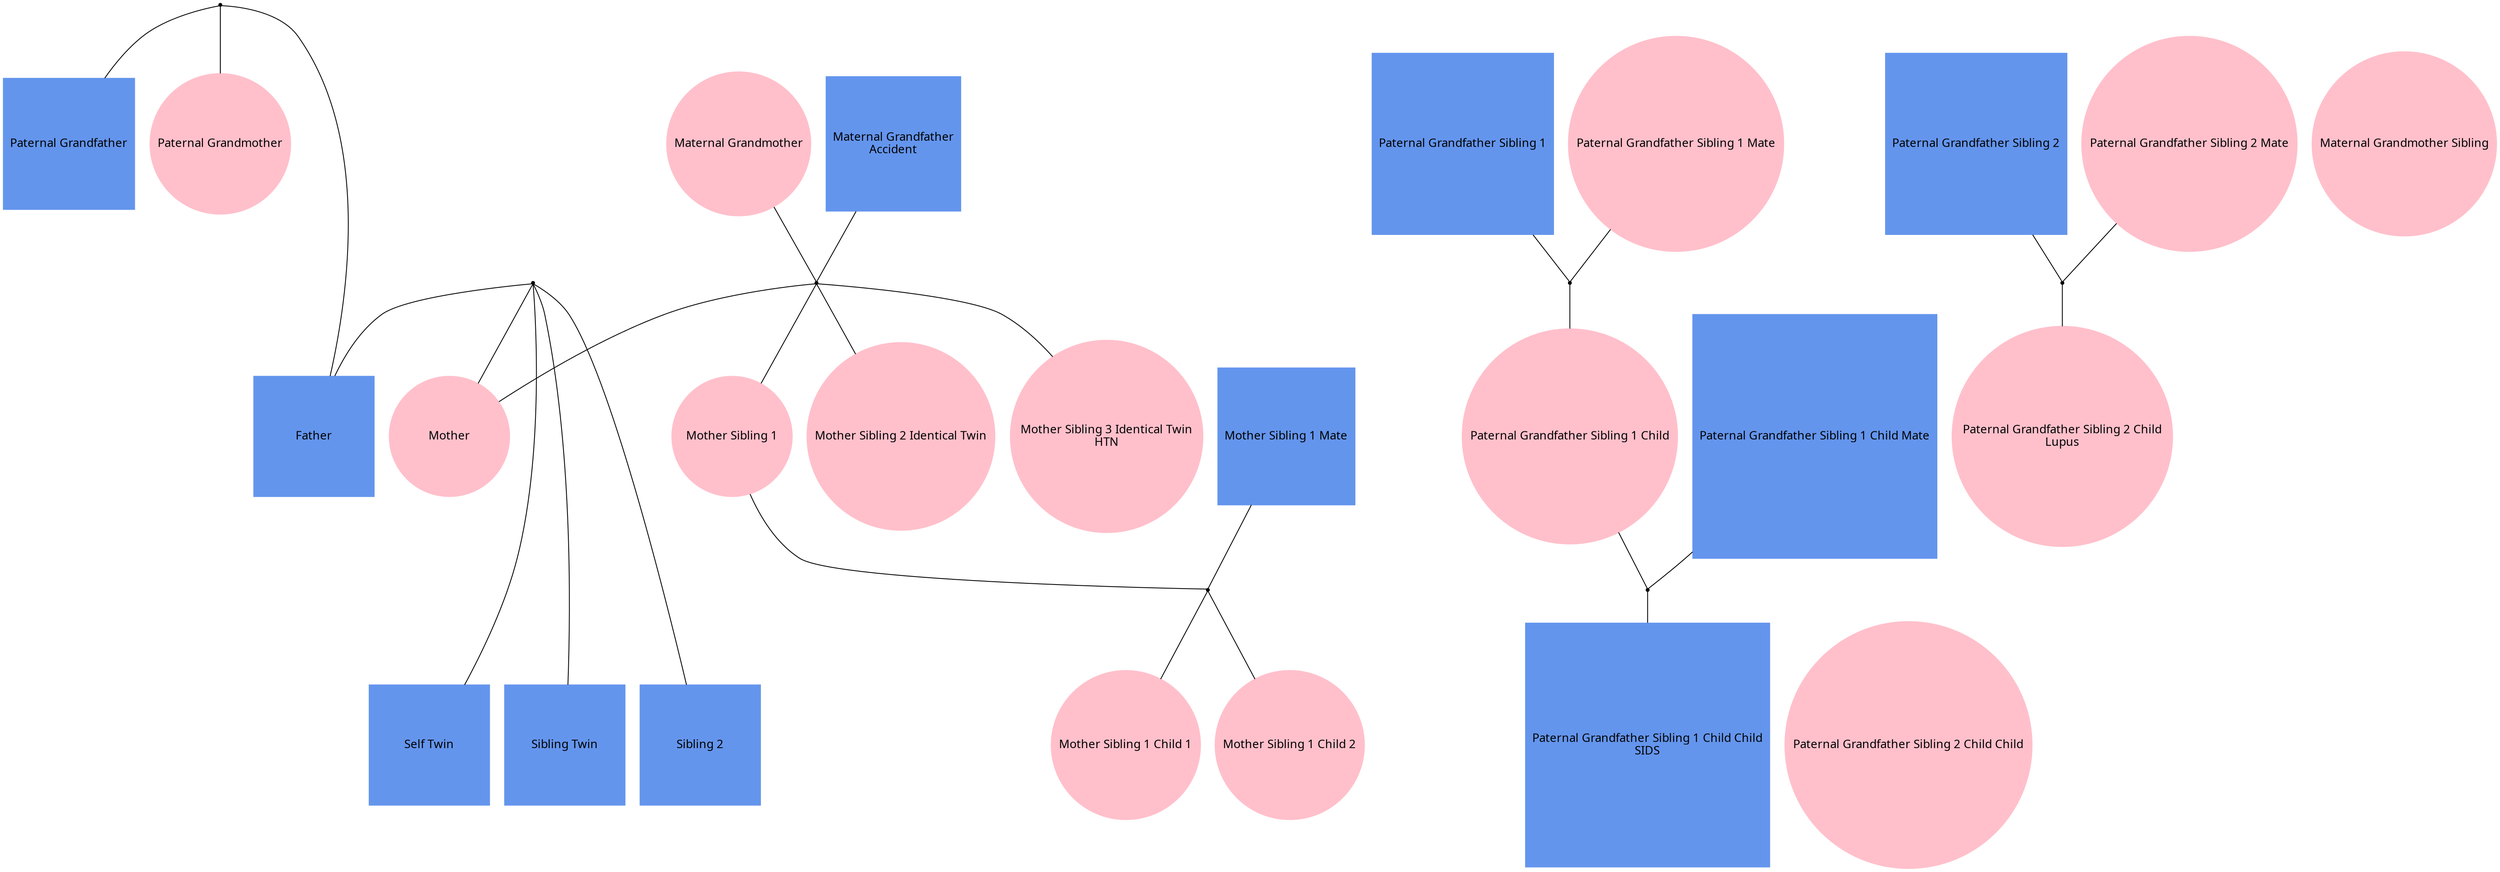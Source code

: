
graph f7 {
ordering=out;

"Self Twin" [fontname="helvetica:bold", width=2, shape=box, style=filled, regular=1, color="cornflowerblue"];
"Sibling Twin" [fontname="helvetica:bold", width=2, shape=box, style=filled, regular=1, color="cornflowerblue"];
"Sibling 2" [fontname="helvetica:bold", width=2, shape=box, style=filled, regular=1, color="cornflowerblue"];
"Father" [fontname="helvetica:bold", width=2, shape=box, style=filled, regular=1, color="cornflowerblue"];
"Paternal Grandmother" [fontname="helvetica:bold", width=2, shape=oval, style=filled, regular=1, color="pink"];
"Paternal Grandfather" [fontname="helvetica:bold", width=2, shape=box, style=filled, regular=1, color="cornflowerblue"];
"Paternal Grandfather Sibling 1" [fontname="helvetica:bold", width=2, shape=box, style=filled, regular=1, color="cornflowerblue"];
"Paternal Grandfather Sibling 1 Mate" [fontname="helvetica:bold", width=2, shape=oval, style=filled, regular=1, color="pink"];
"Paternal Grandfather Sibling 1 Child" [fontname="helvetica:bold", width=2, shape=oval, style=filled, regular=1, color="pink"];
"Paternal Grandfather Sibling 1 Child Mate" [fontname="helvetica:bold", width=2, shape=box, style=filled, regular=1, color="cornflowerblue"];
"Paternal Grandfather Sibling 1 Child Child\nSIDS" [fontname="helvetica:bold", width=2, shape=box, style=filled, regular=1, color="cornflowerblue"];
"Paternal Grandfather Sibling 2" [fontname="helvetica:bold", width=2, shape=box, style=filled, regular=1, color="cornflowerblue"];
"Paternal Grandfather Sibling 2 Mate" [fontname="helvetica:bold", width=2, shape=oval, style=filled, regular=1, color="pink"];
"Paternal Grandfather Sibling 2 Child\nLupus" [fontname="helvetica:bold", width=2, shape=oval, style=filled, regular=1, color="pink"];
"Paternal Grandfather Sibling 2 Child Child" [fontname="helvetica:bold", width=2, shape=oval, style=filled, regular=1, color="pink"];
"Mother" [fontname="helvetica:bold", width=2, shape=oval, style=filled, regular=1, color="pink"];
"Mother Sibling 1" [fontname="helvetica:bold", width=2, shape=oval, style=filled, regular=1, color="pink"];
"Mother Sibling 1 Mate" [fontname="helvetica:bold", width=2, shape=box, style=filled, regular=1, color="cornflowerblue"];
"Mother Sibling 1 Child 1" [fontname="helvetica:bold", width=2, shape=oval, style=filled, regular=1, color="pink"];
"Mother Sibling 1 Child 2" [fontname="helvetica:bold", width=2, shape=oval, style=filled, regular=1, color="pink"];
"Mother Sibling 2 Identical Twin" [fontname="helvetica:bold", width=2, shape=oval, style=filled, regular=1, color="pink"];
"Mother Sibling 3 Identical Twin\nHTN" [fontname="helvetica:bold", width=2, shape=oval, style=filled, regular=1, color="pink"];
"Maternal Grandmother" [fontname="helvetica:bold", width=2, shape=oval, style=filled, regular=1, color="pink"];
"Maternal Grandmother Sibling" [fontname="helvetica:bold", width=2, shape=oval, style=filled, regular=1, color="pink"];
"Maternal Grandfather\nAccident" [fontname="helvetica:bold", width=2, shape=box, style=filled, regular=1, color="cornflowerblue"];

"father+mother" [shape=point];
"paternalgrandfather+paternalgrandmother" [shape=point];
"paternalgrandfathersibling1+paternalgrandfathersibling1mate" [shape=point];
"paternalgrandfathersibling1childmate+paternalgrandfathersibling1child" [shape=point];
"paternalgrandfathersibling2+paternalgrandfathersibling2mate" [shape=point];
"mothersibling1mate+mothersibling1" [shape=point];
"maternalgrandfather+maternalgrandmother" [shape=point];

"Father" -- "father+mother" -- "Mother";
"Paternal Grandfather" -- "paternalgrandfather+paternalgrandmother" -- "Paternal Grandmother";
"Paternal Grandfather Sibling 1" -- "paternalgrandfathersibling1+paternalgrandfathersibling1mate" -- "Paternal Grandfather Sibling 1 Mate";
"Paternal Grandfather Sibling 1 Child Mate" -- "paternalgrandfathersibling1childmate+paternalgrandfathersibling1child" -- "Paternal Grandfather Sibling 1 Child";
"Paternal Grandfather Sibling 2" -- "paternalgrandfathersibling2+paternalgrandfathersibling2mate" -- "Paternal Grandfather Sibling 2 Mate";
"Mother Sibling 1 Mate" -- "mothersibling1mate+mothersibling1" -- "Mother Sibling 1";
"Maternal Grandfather\nAccident" -- "maternalgrandfather+maternalgrandmother" -- "Maternal Grandmother";

"father+mother" -- "Self Twin";
"father+mother" -- "Sibling Twin";
"father+mother" -- "Sibling 2";
"paternalgrandfather+paternalgrandmother" -- "Father";
"paternalgrandfathersibling1+paternalgrandfathersibling1mate" -- "Paternal Grandfather Sibling 1 Child";
"paternalgrandfathersibling1childmate+paternalgrandfathersibling1child" -- "Paternal Grandfather Sibling 1 Child Child\nSIDS";
"paternalgrandfathersibling2+paternalgrandfathersibling2mate" -- "Paternal Grandfather Sibling 2 Child\nLupus";
"maternalgrandfather+maternalgrandmother" -- "Mother";
"maternalgrandfather+maternalgrandmother" -- "Mother Sibling 1";
"mothersibling1mate+mothersibling1" -- "Mother Sibling 1 Child 1";
"mothersibling1mate+mothersibling1" -- "Mother Sibling 1 Child 2";
"maternalgrandfather+maternalgrandmother" -- "Mother Sibling 2 Identical Twin";
"maternalgrandfather+maternalgrandmother" -- "Mother Sibling 3 Identical Twin\nHTN";

{rank=same; "Paternal Grandmother" "Paternal Grandfather" "Paternal Grandfather Sibling 1" "Paternal Grandfather Sibling 1 Mate" "Paternal Grandfather Sibling 2" "Paternal Grandfather Sibling 2 Mate" "Maternal Grandmother" "Maternal Grandmother Sibling" "Maternal Grandfather\nAccident"}
{rank=same; "Father" "Paternal Grandfather Sibling 1 Child" "Paternal Grandfather Sibling 1 Child Mate" "Paternal Grandfather Sibling 2 Child\nLupus" "Mother" "Mother Sibling 1" "Mother Sibling 1 Mate" "Mother Sibling 2 Identical Twin" "Mother Sibling 3 Identical Twin\nHTN"}
{rank=same; "Self Twin" "Sibling Twin" "Sibling 2" "Paternal Grandfather Sibling 1 Child Child\nSIDS" "Paternal Grandfather Sibling 2 Child Child" "Mother Sibling 1 Child 1" "Mother Sibling 1 Child 2"}
}
    